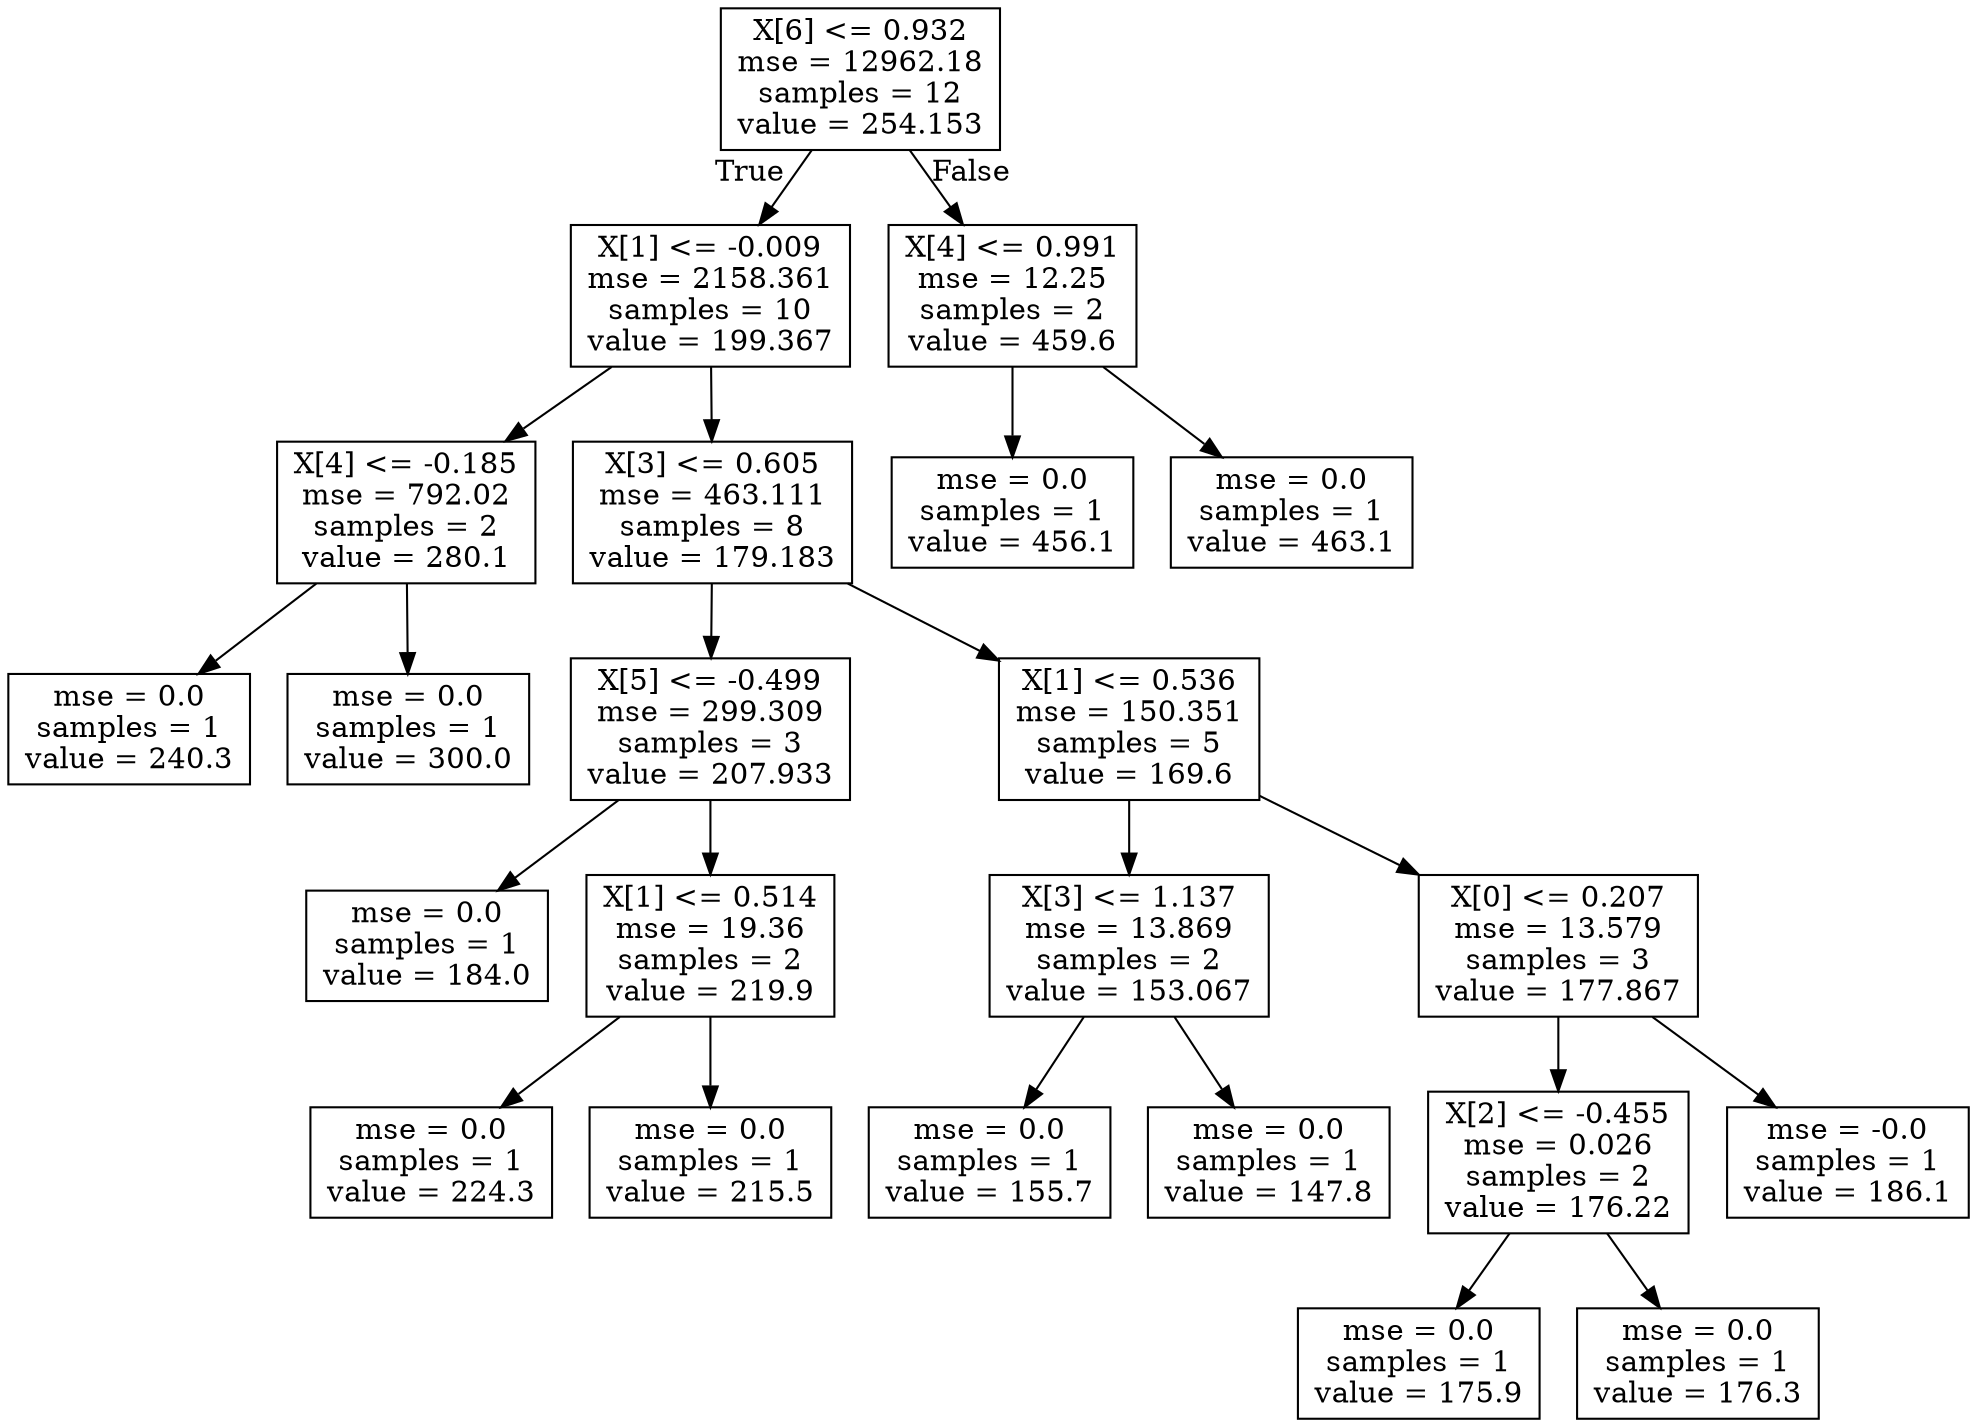 digraph Tree {
node [shape=box] ;
0 [label="X[6] <= 0.932\nmse = 12962.18\nsamples = 12\nvalue = 254.153"] ;
1 [label="X[1] <= -0.009\nmse = 2158.361\nsamples = 10\nvalue = 199.367"] ;
0 -> 1 [labeldistance=2.5, labelangle=45, headlabel="True"] ;
2 [label="X[4] <= -0.185\nmse = 792.02\nsamples = 2\nvalue = 280.1"] ;
1 -> 2 ;
3 [label="mse = 0.0\nsamples = 1\nvalue = 240.3"] ;
2 -> 3 ;
4 [label="mse = 0.0\nsamples = 1\nvalue = 300.0"] ;
2 -> 4 ;
5 [label="X[3] <= 0.605\nmse = 463.111\nsamples = 8\nvalue = 179.183"] ;
1 -> 5 ;
6 [label="X[5] <= -0.499\nmse = 299.309\nsamples = 3\nvalue = 207.933"] ;
5 -> 6 ;
7 [label="mse = 0.0\nsamples = 1\nvalue = 184.0"] ;
6 -> 7 ;
8 [label="X[1] <= 0.514\nmse = 19.36\nsamples = 2\nvalue = 219.9"] ;
6 -> 8 ;
9 [label="mse = 0.0\nsamples = 1\nvalue = 224.3"] ;
8 -> 9 ;
10 [label="mse = 0.0\nsamples = 1\nvalue = 215.5"] ;
8 -> 10 ;
11 [label="X[1] <= 0.536\nmse = 150.351\nsamples = 5\nvalue = 169.6"] ;
5 -> 11 ;
12 [label="X[3] <= 1.137\nmse = 13.869\nsamples = 2\nvalue = 153.067"] ;
11 -> 12 ;
13 [label="mse = 0.0\nsamples = 1\nvalue = 155.7"] ;
12 -> 13 ;
14 [label="mse = 0.0\nsamples = 1\nvalue = 147.8"] ;
12 -> 14 ;
15 [label="X[0] <= 0.207\nmse = 13.579\nsamples = 3\nvalue = 177.867"] ;
11 -> 15 ;
16 [label="X[2] <= -0.455\nmse = 0.026\nsamples = 2\nvalue = 176.22"] ;
15 -> 16 ;
17 [label="mse = 0.0\nsamples = 1\nvalue = 175.9"] ;
16 -> 17 ;
18 [label="mse = 0.0\nsamples = 1\nvalue = 176.3"] ;
16 -> 18 ;
19 [label="mse = -0.0\nsamples = 1\nvalue = 186.1"] ;
15 -> 19 ;
20 [label="X[4] <= 0.991\nmse = 12.25\nsamples = 2\nvalue = 459.6"] ;
0 -> 20 [labeldistance=2.5, labelangle=-45, headlabel="False"] ;
21 [label="mse = 0.0\nsamples = 1\nvalue = 456.1"] ;
20 -> 21 ;
22 [label="mse = 0.0\nsamples = 1\nvalue = 463.1"] ;
20 -> 22 ;
}